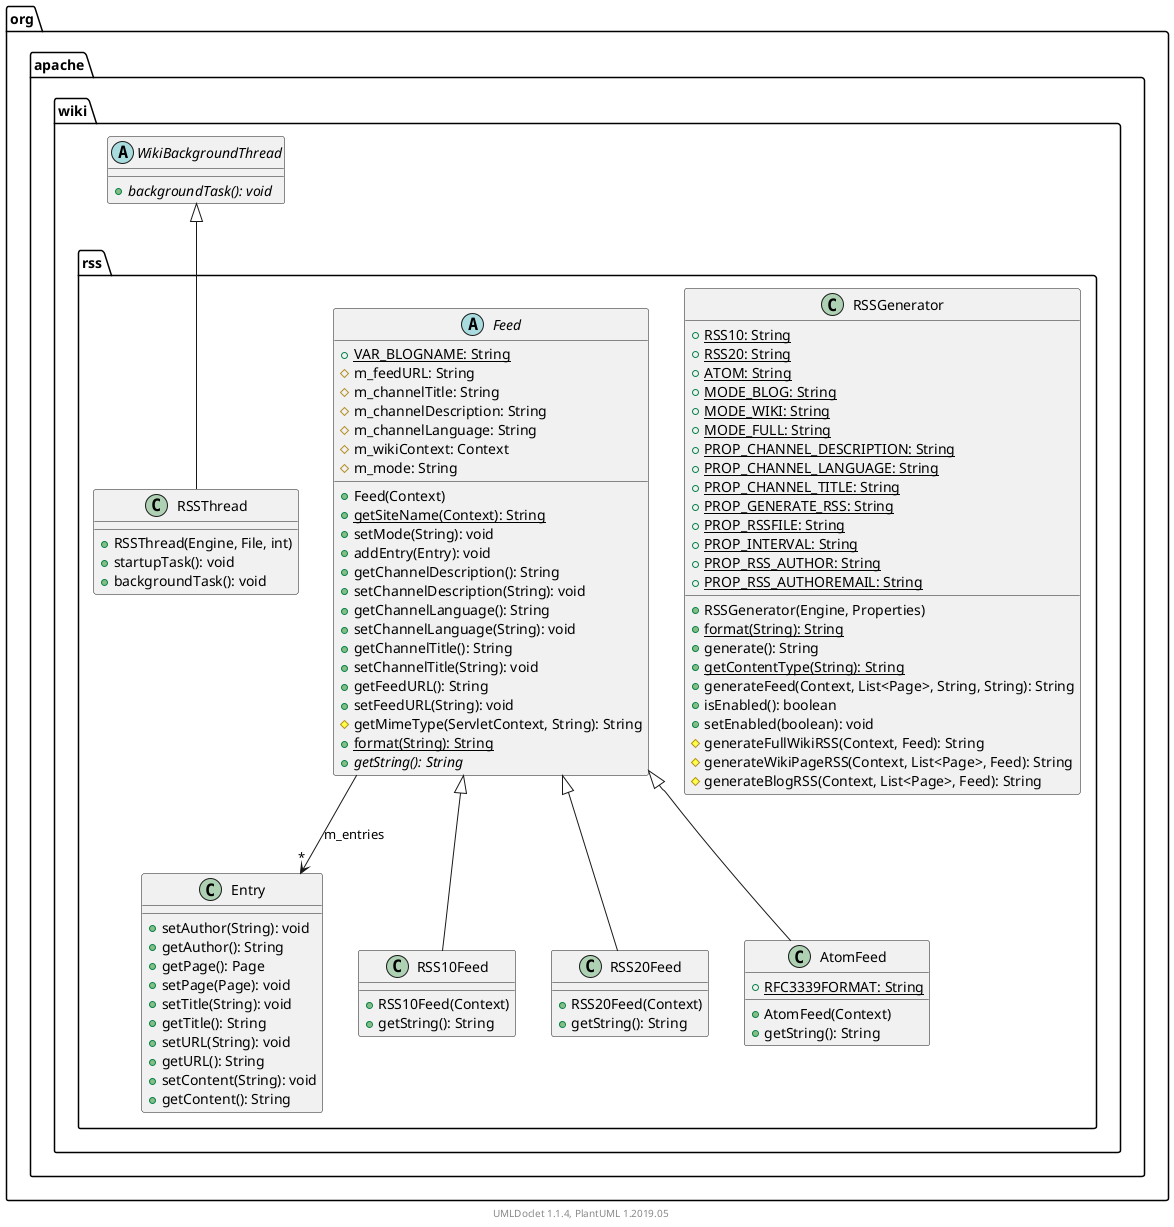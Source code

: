 @startuml

    namespace org.apache.wiki.rss {

        class RSSGenerator [[RSSGenerator.html]] {
            {static} +RSS10: String
            {static} +RSS20: String
            {static} +ATOM: String
            {static} +MODE_BLOG: String
            {static} +MODE_WIKI: String
            {static} +MODE_FULL: String
            {static} +PROP_CHANNEL_DESCRIPTION: String
            {static} +PROP_CHANNEL_LANGUAGE: String
            {static} +PROP_CHANNEL_TITLE: String
            {static} +PROP_GENERATE_RSS: String
            {static} +PROP_RSSFILE: String
            {static} +PROP_INTERVAL: String
            {static} +PROP_RSS_AUTHOR: String
            {static} +PROP_RSS_AUTHOREMAIL: String
            +RSSGenerator(Engine, Properties)
            {static} +format(String): String
            +generate(): String
            {static} +getContentType(String): String
            +generateFeed(Context, List<Page>, String, String): String
            +isEnabled(): boolean
            +setEnabled(boolean): void
            #generateFullWikiRSS(Context, Feed): String
            #generateWikiPageRSS(Context, List<Page>, Feed): String
            #generateBlogRSS(Context, List<Page>, Feed): String
        }

        abstract class Feed [[Feed.html]] {
            {static} +VAR_BLOGNAME: String
            #m_feedURL: String
            #m_channelTitle: String
            #m_channelDescription: String
            #m_channelLanguage: String
            #m_wikiContext: Context
            #m_mode: String
            +Feed(Context)
            {static} +getSiteName(Context): String
            +setMode(String): void
            +addEntry(Entry): void
            +getChannelDescription(): String
            +setChannelDescription(String): void
            +getChannelLanguage(): String
            +setChannelLanguage(String): void
            +getChannelTitle(): String
            +setChannelTitle(String): void
            +getFeedURL(): String
            +setFeedURL(String): void
            #getMimeType(ServletContext, String): String
            {static} +format(String): String
            {abstract} +getString(): String
        }

        class Entry [[Entry.html]] {
            +setAuthor(String): void
            +getAuthor(): String
            +getPage(): Page
            +setPage(Page): void
            +setTitle(String): void
            +getTitle(): String
            +setURL(String): void
            +getURL(): String
            +setContent(String): void
            +getContent(): String
        }

        class RSSThread [[RSSThread.html]] {
            +RSSThread(Engine, File, int)
            +startupTask(): void
            +backgroundTask(): void
        }

        class RSS10Feed [[RSS10Feed.html]] {
            +RSS10Feed(Context)
            +getString(): String
        }

        class RSS20Feed [[RSS20Feed.html]] {
            +RSS20Feed(Context)
            +getString(): String
        }

        class AtomFeed [[AtomFeed.html]] {
            {static} +RFC3339FORMAT: String
            +AtomFeed(Context)
            +getString(): String
        }

        abstract class org.apache.wiki.WikiBackgroundThread {
            {abstract} +backgroundTask(): void
        }
        org.apache.wiki.WikiBackgroundThread <|-- RSSThread

        Feed <|-- RSS10Feed

        Feed <|-- RSS20Feed

        Feed <|-- AtomFeed

        Feed --> "*" Entry: m_entries

    }


    center footer UMLDoclet 1.1.4, PlantUML 1.2019.05
@enduml

